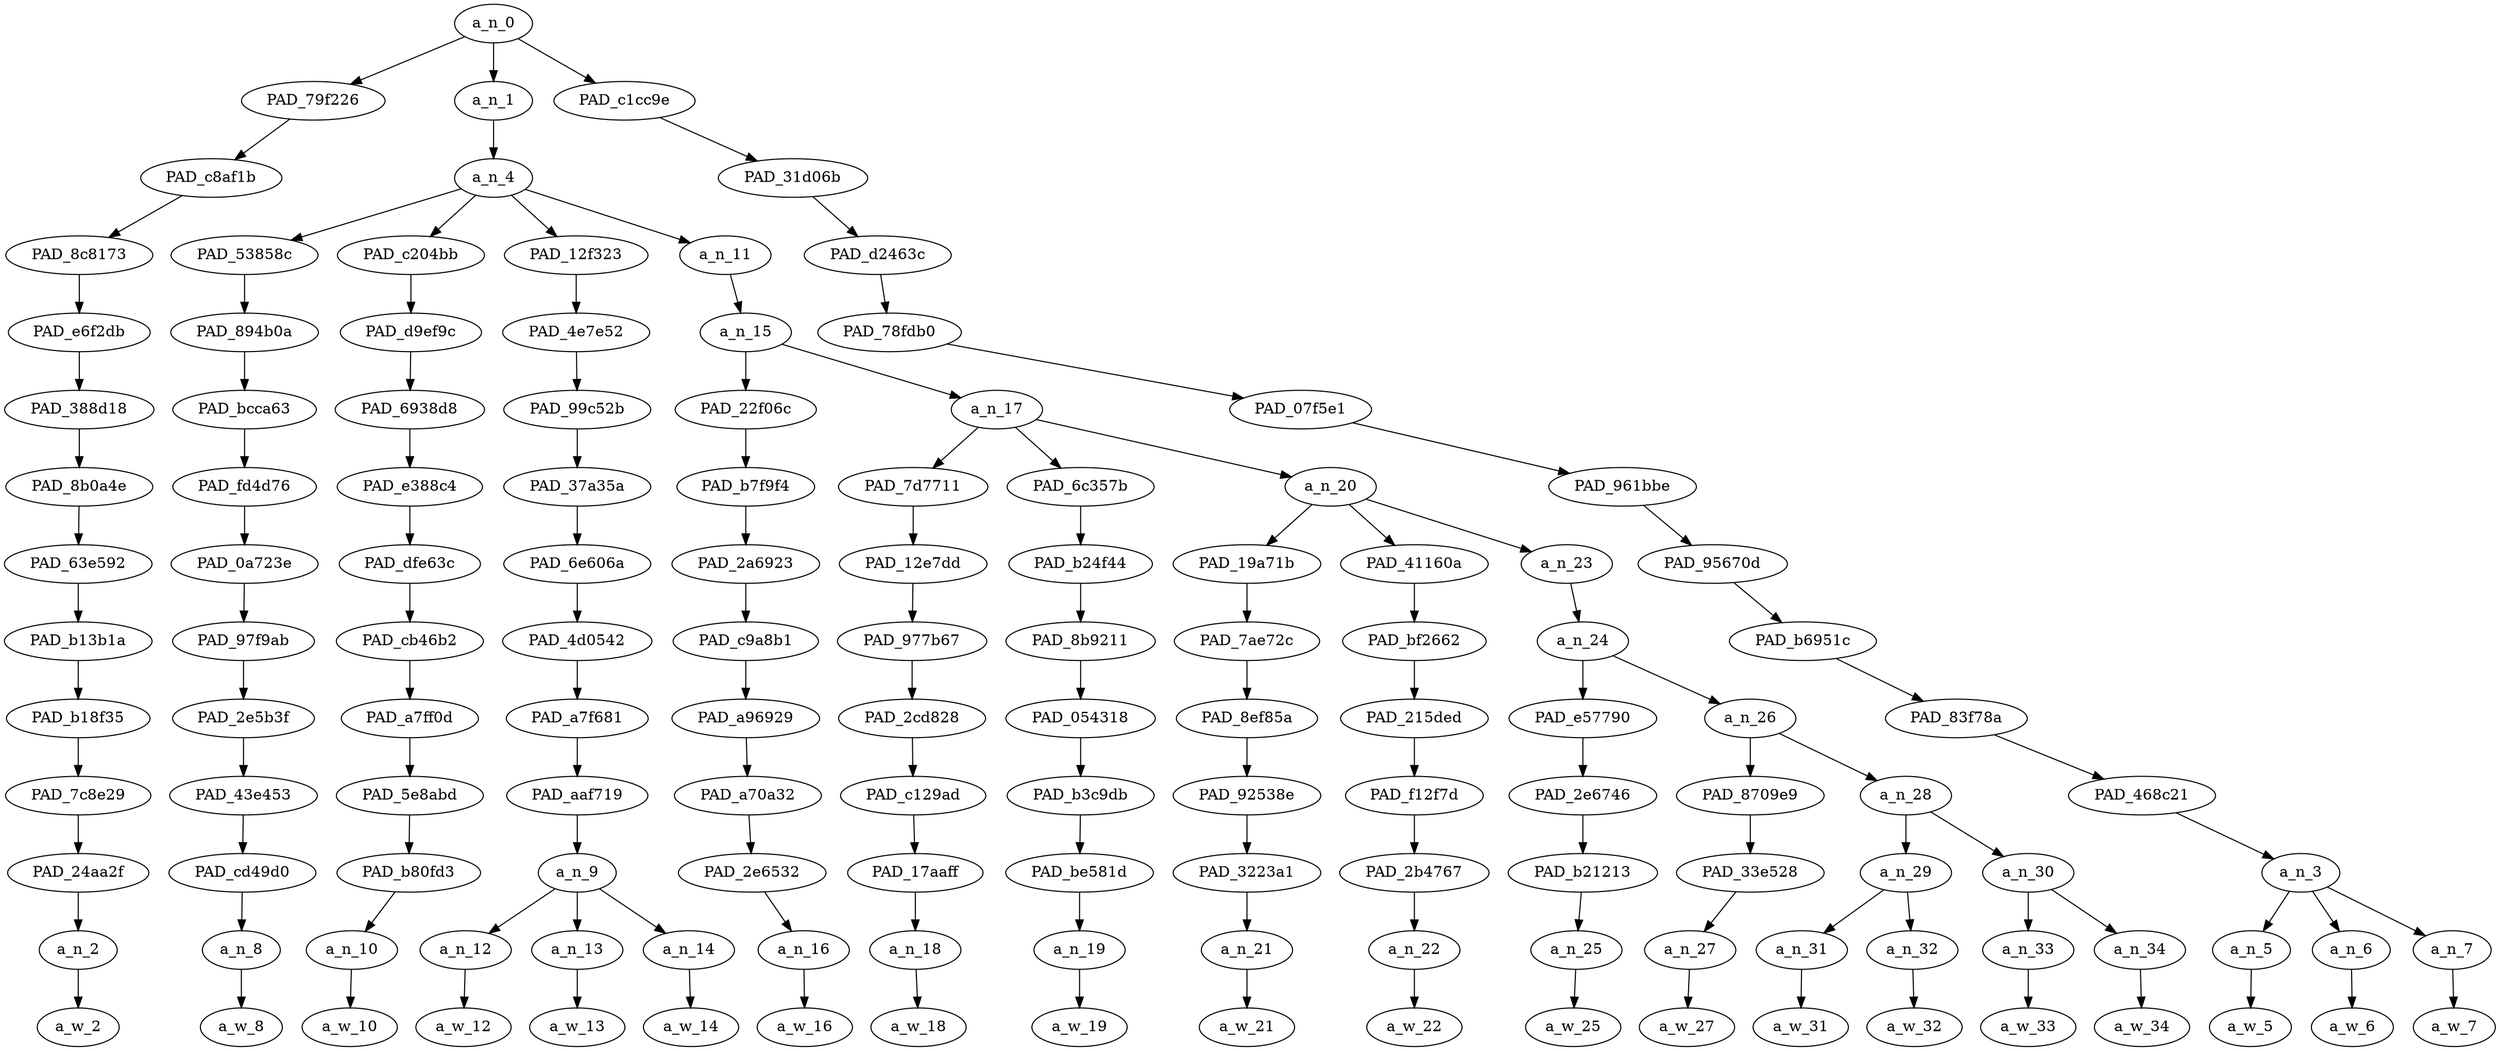 strict digraph "" {
	a_n_0	[div_dir=1,
		index=0,
		level=13,
		pos="12.352430555555555,13!",
		text_span="[0, 1, 2, 3, 4, 5, 6, 7, 8, 9, 10, 11, 12, 13, 14, 15, 16, 17, 18, 19]",
		value=1.00000002];
	PAD_79f226	[div_dir=1,
		index=1,
		level=12,
		pos="16.0,12!",
		text_span="[16]",
		value=0.03611828];
	a_n_0 -> PAD_79f226;
	a_n_1	[div_dir=1,
		index=0,
		level=12,
		pos="3.0572916666666665,12!",
		text_span="[0, 1, 2, 3, 4, 5, 6, 7, 8, 9, 10, 11, 12, 13, 14, 15]",
		value=0.82348534];
	a_n_0 -> a_n_1;
	PAD_c1cc9e	[div_dir=1,
		index=2,
		level=12,
		pos="18.0,12!",
		text_span="[17, 18, 19]",
		value=0.13991508];
	a_n_0 -> PAD_c1cc9e;
	PAD_c8af1b	[div_dir=1,
		index=1,
		level=11,
		pos="16.0,11!",
		text_span="[16]",
		value=0.03611828];
	PAD_79f226 -> PAD_c8af1b;
	PAD_8c8173	[div_dir=1,
		index=4,
		level=10,
		pos="16.0,10!",
		text_span="[16]",
		value=0.03611828];
	PAD_c8af1b -> PAD_8c8173;
	PAD_e6f2db	[div_dir=1,
		index=4,
		level=9,
		pos="16.0,9!",
		text_span="[16]",
		value=0.03611828];
	PAD_8c8173 -> PAD_e6f2db;
	PAD_388d18	[div_dir=1,
		index=5,
		level=8,
		pos="16.0,8!",
		text_span="[16]",
		value=0.03611828];
	PAD_e6f2db -> PAD_388d18;
	PAD_8b0a4e	[div_dir=1,
		index=7,
		level=7,
		pos="16.0,7!",
		text_span="[16]",
		value=0.03611828];
	PAD_388d18 -> PAD_8b0a4e;
	PAD_63e592	[div_dir=1,
		index=9,
		level=6,
		pos="16.0,6!",
		text_span="[16]",
		value=0.03611828];
	PAD_8b0a4e -> PAD_63e592;
	PAD_b13b1a	[div_dir=1,
		index=9,
		level=5,
		pos="16.0,5!",
		text_span="[16]",
		value=0.03611828];
	PAD_63e592 -> PAD_b13b1a;
	PAD_b18f35	[div_dir=1,
		index=10,
		level=4,
		pos="16.0,4!",
		text_span="[16]",
		value=0.03611828];
	PAD_b13b1a -> PAD_b18f35;
	PAD_7c8e29	[div_dir=1,
		index=11,
		level=3,
		pos="16.0,3!",
		text_span="[16]",
		value=0.03611828];
	PAD_b18f35 -> PAD_7c8e29;
	PAD_24aa2f	[div_dir=1,
		index=12,
		level=2,
		pos="16.0,2!",
		text_span="[16]",
		value=0.03611828];
	PAD_7c8e29 -> PAD_24aa2f;
	a_n_2	[div_dir=1,
		index=16,
		level=1,
		pos="16.0,1!",
		text_span="[16]",
		value=0.03611828];
	PAD_24aa2f -> a_n_2;
	a_w_2	[div_dir=0,
		index=16,
		level=0,
		pos="16,0!",
		text_span="[16]",
		value=we];
	a_n_2 -> a_w_2;
	a_n_4	[div_dir=1,
		index=0,
		level=11,
		pos="3.0572916666666665,11!",
		text_span="[0, 1, 2, 3, 4, 5, 6, 7, 8, 9, 10, 11, 12, 13, 14, 15]",
		value=0.82309779];
	a_n_1 -> a_n_4;
	PAD_53858c	[div_dir=1,
		index=0,
		level=10,
		pos="0.0,10!",
		text_span="[0]",
		value=0.10897322];
	a_n_4 -> PAD_53858c;
	PAD_c204bb	[div_dir=1,
		index=2,
		level=10,
		pos="4.0,10!",
		text_span="[4]",
		value=0.04998642];
	a_n_4 -> PAD_c204bb;
	PAD_12f323	[div_dir=-1,
		index=1,
		level=10,
		pos="2.0,10!",
		text_span="[1, 2, 3]",
		value=0.34338209];
	a_n_4 -> PAD_12f323;
	a_n_11	[div_dir=1,
		index=3,
		level=10,
		pos="6.229166666666666,10!",
		text_span="[5, 6, 7, 8, 9, 10, 11, 12, 13, 14, 15]",
		value=0.32036851];
	a_n_4 -> a_n_11;
	PAD_894b0a	[div_dir=1,
		index=0,
		level=9,
		pos="0.0,9!",
		text_span="[0]",
		value=0.10897322];
	PAD_53858c -> PAD_894b0a;
	PAD_bcca63	[div_dir=1,
		index=0,
		level=8,
		pos="0.0,8!",
		text_span="[0]",
		value=0.10897322];
	PAD_894b0a -> PAD_bcca63;
	PAD_fd4d76	[div_dir=1,
		index=0,
		level=7,
		pos="0.0,7!",
		text_span="[0]",
		value=0.10897322];
	PAD_bcca63 -> PAD_fd4d76;
	PAD_0a723e	[div_dir=1,
		index=0,
		level=6,
		pos="0.0,6!",
		text_span="[0]",
		value=0.10897322];
	PAD_fd4d76 -> PAD_0a723e;
	PAD_97f9ab	[div_dir=1,
		index=0,
		level=5,
		pos="0.0,5!",
		text_span="[0]",
		value=0.10897322];
	PAD_0a723e -> PAD_97f9ab;
	PAD_2e5b3f	[div_dir=1,
		index=0,
		level=4,
		pos="0.0,4!",
		text_span="[0]",
		value=0.10897322];
	PAD_97f9ab -> PAD_2e5b3f;
	PAD_43e453	[div_dir=1,
		index=0,
		level=3,
		pos="0.0,3!",
		text_span="[0]",
		value=0.10897322];
	PAD_2e5b3f -> PAD_43e453;
	PAD_cd49d0	[div_dir=1,
		index=0,
		level=2,
		pos="0.0,2!",
		text_span="[0]",
		value=0.10897322];
	PAD_43e453 -> PAD_cd49d0;
	a_n_8	[div_dir=1,
		index=0,
		level=1,
		pos="0.0,1!",
		text_span="[0]",
		value=0.10897322];
	PAD_cd49d0 -> a_n_8;
	a_w_8	[div_dir=0,
		index=0,
		level=0,
		pos="0,0!",
		text_span="[0]",
		value=kick];
	a_n_8 -> a_w_8;
	PAD_d9ef9c	[div_dir=1,
		index=2,
		level=9,
		pos="4.0,9!",
		text_span="[4]",
		value=0.04998642];
	PAD_c204bb -> PAD_d9ef9c;
	PAD_6938d8	[div_dir=1,
		index=2,
		level=8,
		pos="4.0,8!",
		text_span="[4]",
		value=0.04998642];
	PAD_d9ef9c -> PAD_6938d8;
	PAD_e388c4	[div_dir=1,
		index=2,
		level=7,
		pos="4.0,7!",
		text_span="[4]",
		value=0.04998642];
	PAD_6938d8 -> PAD_e388c4;
	PAD_dfe63c	[div_dir=1,
		index=2,
		level=6,
		pos="4.0,6!",
		text_span="[4]",
		value=0.04998642];
	PAD_e388c4 -> PAD_dfe63c;
	PAD_cb46b2	[div_dir=1,
		index=2,
		level=5,
		pos="4.0,5!",
		text_span="[4]",
		value=0.04998642];
	PAD_dfe63c -> PAD_cb46b2;
	PAD_a7ff0d	[div_dir=1,
		index=2,
		level=4,
		pos="4.0,4!",
		text_span="[4]",
		value=0.04998642];
	PAD_cb46b2 -> PAD_a7ff0d;
	PAD_5e8abd	[div_dir=1,
		index=2,
		level=3,
		pos="4.0,3!",
		text_span="[4]",
		value=0.04998642];
	PAD_a7ff0d -> PAD_5e8abd;
	PAD_b80fd3	[div_dir=1,
		index=2,
		level=2,
		pos="4.0,2!",
		text_span="[4]",
		value=0.04998642];
	PAD_5e8abd -> PAD_b80fd3;
	a_n_10	[div_dir=1,
		index=4,
		level=1,
		pos="4.0,1!",
		text_span="[4]",
		value=0.04998642];
	PAD_b80fd3 -> a_n_10;
	a_w_10	[div_dir=0,
		index=4,
		level=0,
		pos="4,0!",
		text_span="[4]",
		value=out];
	a_n_10 -> a_w_10;
	PAD_4e7e52	[div_dir=-1,
		index=1,
		level=9,
		pos="2.0,9!",
		text_span="[1, 2, 3]",
		value=0.34338209];
	PAD_12f323 -> PAD_4e7e52;
	PAD_99c52b	[div_dir=-1,
		index=1,
		level=8,
		pos="2.0,8!",
		text_span="[1, 2, 3]",
		value=0.34338209];
	PAD_4e7e52 -> PAD_99c52b;
	PAD_37a35a	[div_dir=-1,
		index=1,
		level=7,
		pos="2.0,7!",
		text_span="[1, 2, 3]",
		value=0.34338209];
	PAD_99c52b -> PAD_37a35a;
	PAD_6e606a	[div_dir=-1,
		index=1,
		level=6,
		pos="2.0,6!",
		text_span="[1, 2, 3]",
		value=0.34338209];
	PAD_37a35a -> PAD_6e606a;
	PAD_4d0542	[div_dir=-1,
		index=1,
		level=5,
		pos="2.0,5!",
		text_span="[1, 2, 3]",
		value=0.34338209];
	PAD_6e606a -> PAD_4d0542;
	PAD_a7f681	[div_dir=-1,
		index=1,
		level=4,
		pos="2.0,4!",
		text_span="[1, 2, 3]",
		value=0.34338209];
	PAD_4d0542 -> PAD_a7f681;
	PAD_aaf719	[div_dir=-1,
		index=1,
		level=3,
		pos="2.0,3!",
		text_span="[1, 2, 3]",
		value=0.34338209];
	PAD_a7f681 -> PAD_aaf719;
	a_n_9	[div_dir=-1,
		index=1,
		level=2,
		pos="2.0,2!",
		text_span="[1, 2, 3]",
		value=0.34338209];
	PAD_aaf719 -> a_n_9;
	a_n_12	[div_dir=1,
		index=1,
		level=1,
		pos="1.0,1!",
		text_span="[1]",
		value=0.07926660];
	a_n_9 -> a_n_12;
	a_n_13	[div_dir=-1,
		index=2,
		level=1,
		pos="2.0,1!",
		text_span="[2]",
		value=0.10896546];
	a_n_9 -> a_n_13;
	a_n_14	[div_dir=-1,
		index=3,
		level=1,
		pos="3.0,1!",
		text_span="[3]",
		value=0.15500977];
	a_n_9 -> a_n_14;
	a_w_12	[div_dir=0,
		index=1,
		level=0,
		pos="1,0!",
		text_span="[1]",
		value=all];
	a_n_12 -> a_w_12;
	a_w_13	[div_dir=0,
		index=2,
		level=0,
		pos="2,0!",
		text_span="[2]",
		value=illegal];
	a_n_13 -> a_w_13;
	a_w_14	[div_dir=0,
		index=3,
		level=0,
		pos="3,0!",
		text_span="[3]",
		value=immigrants];
	a_n_14 -> a_w_14;
	a_n_15	[div_dir=1,
		index=3,
		level=9,
		pos="6.229166666666666,9!",
		text_span="[5, 6, 7, 8, 9, 10, 11, 12, 13, 14, 15]",
		value=0.32013208];
	a_n_11 -> a_n_15;
	PAD_22f06c	[div_dir=1,
		index=3,
		level=8,
		pos="5.0,8!",
		text_span="[5]",
		value=0.02972314];
	a_n_15 -> PAD_22f06c;
	a_n_17	[div_dir=1,
		index=4,
		level=8,
		pos="7.458333333333333,8!",
		text_span="[6, 7, 8, 9, 10, 11, 12, 13, 14, 15]",
		value=0.29017250];
	a_n_15 -> a_n_17;
	PAD_b7f9f4	[div_dir=1,
		index=3,
		level=7,
		pos="5.0,7!",
		text_span="[5]",
		value=0.02972314];
	PAD_22f06c -> PAD_b7f9f4;
	PAD_2a6923	[div_dir=1,
		index=3,
		level=6,
		pos="5.0,6!",
		text_span="[5]",
		value=0.02972314];
	PAD_b7f9f4 -> PAD_2a6923;
	PAD_c9a8b1	[div_dir=1,
		index=3,
		level=5,
		pos="5.0,5!",
		text_span="[5]",
		value=0.02972314];
	PAD_2a6923 -> PAD_c9a8b1;
	PAD_a96929	[div_dir=1,
		index=3,
		level=4,
		pos="5.0,4!",
		text_span="[5]",
		value=0.02972314];
	PAD_c9a8b1 -> PAD_a96929;
	PAD_a70a32	[div_dir=1,
		index=3,
		level=3,
		pos="5.0,3!",
		text_span="[5]",
		value=0.02972314];
	PAD_a96929 -> PAD_a70a32;
	PAD_2e6532	[div_dir=1,
		index=3,
		level=2,
		pos="5.0,2!",
		text_span="[5]",
		value=0.02972314];
	PAD_a70a32 -> PAD_2e6532;
	a_n_16	[div_dir=1,
		index=5,
		level=1,
		pos="5.0,1!",
		text_span="[5]",
		value=0.02972314];
	PAD_2e6532 -> a_n_16;
	a_w_16	[div_dir=0,
		index=5,
		level=0,
		pos="5,0!",
		text_span="[5]",
		value=they];
	a_n_16 -> a_w_16;
	PAD_7d7711	[div_dir=1,
		index=4,
		level=7,
		pos="6.0,7!",
		text_span="[6]",
		value=0.02256069];
	a_n_17 -> PAD_7d7711;
	PAD_6c357b	[div_dir=1,
		index=5,
		level=7,
		pos="7.0,7!",
		text_span="[7]",
		value=0.02169925];
	a_n_17 -> PAD_6c357b;
	a_n_20	[div_dir=1,
		index=6,
		level=7,
		pos="9.375,7!",
		text_span="[8, 9, 10, 11, 12, 13, 14, 15]",
		value=0.24568664];
	a_n_17 -> a_n_20;
	PAD_12e7dd	[div_dir=1,
		index=4,
		level=6,
		pos="6.0,6!",
		text_span="[6]",
		value=0.02256069];
	PAD_7d7711 -> PAD_12e7dd;
	PAD_977b67	[div_dir=1,
		index=4,
		level=5,
		pos="6.0,5!",
		text_span="[6]",
		value=0.02256069];
	PAD_12e7dd -> PAD_977b67;
	PAD_2cd828	[div_dir=1,
		index=4,
		level=4,
		pos="6.0,4!",
		text_span="[6]",
		value=0.02256069];
	PAD_977b67 -> PAD_2cd828;
	PAD_c129ad	[div_dir=1,
		index=4,
		level=3,
		pos="6.0,3!",
		text_span="[6]",
		value=0.02256069];
	PAD_2cd828 -> PAD_c129ad;
	PAD_17aaff	[div_dir=1,
		index=4,
		level=2,
		pos="6.0,2!",
		text_span="[6]",
		value=0.02256069];
	PAD_c129ad -> PAD_17aaff;
	a_n_18	[div_dir=1,
		index=6,
		level=1,
		pos="6.0,1!",
		text_span="[6]",
		value=0.02256069];
	PAD_17aaff -> a_n_18;
	a_w_18	[div_dir=0,
		index=6,
		level=0,
		pos="6,0!",
		text_span="[6]",
		value=do];
	a_n_18 -> a_w_18;
	PAD_b24f44	[div_dir=1,
		index=5,
		level=6,
		pos="7.0,6!",
		text_span="[7]",
		value=0.02169925];
	PAD_6c357b -> PAD_b24f44;
	PAD_8b9211	[div_dir=1,
		index=5,
		level=5,
		pos="7.0,5!",
		text_span="[7]",
		value=0.02169925];
	PAD_b24f44 -> PAD_8b9211;
	PAD_054318	[div_dir=1,
		index=5,
		level=4,
		pos="7.0,4!",
		text_span="[7]",
		value=0.02169925];
	PAD_8b9211 -> PAD_054318;
	PAD_b3c9db	[div_dir=1,
		index=5,
		level=3,
		pos="7.0,3!",
		text_span="[7]",
		value=0.02169925];
	PAD_054318 -> PAD_b3c9db;
	PAD_be581d	[div_dir=1,
		index=5,
		level=2,
		pos="7.0,2!",
		text_span="[7]",
		value=0.02169925];
	PAD_b3c9db -> PAD_be581d;
	a_n_19	[div_dir=1,
		index=7,
		level=1,
		pos="7.0,1!",
		text_span="[7]",
		value=0.02169925];
	PAD_be581d -> a_n_19;
	a_w_19	[div_dir=0,
		index=7,
		level=0,
		pos="7,0!",
		text_span="[7]",
		value=not];
	a_n_19 -> a_w_19;
	PAD_19a71b	[div_dir=1,
		index=6,
		level=6,
		pos="8.0,6!",
		text_span="[8]",
		value=0.03785868];
	a_n_20 -> PAD_19a71b;
	PAD_41160a	[div_dir=1,
		index=7,
		level=6,
		pos="9.0,6!",
		text_span="[9]",
		value=0.03032585];
	a_n_20 -> PAD_41160a;
	a_n_23	[div_dir=1,
		index=8,
		level=6,
		pos="11.125,6!",
		text_span="[10, 11, 12, 13, 14, 15]",
		value=0.17729063];
	a_n_20 -> a_n_23;
	PAD_7ae72c	[div_dir=1,
		index=6,
		level=5,
		pos="8.0,5!",
		text_span="[8]",
		value=0.03785868];
	PAD_19a71b -> PAD_7ae72c;
	PAD_8ef85a	[div_dir=1,
		index=6,
		level=4,
		pos="8.0,4!",
		text_span="[8]",
		value=0.03785868];
	PAD_7ae72c -> PAD_8ef85a;
	PAD_92538e	[div_dir=1,
		index=6,
		level=3,
		pos="8.0,3!",
		text_span="[8]",
		value=0.03785868];
	PAD_8ef85a -> PAD_92538e;
	PAD_3223a1	[div_dir=1,
		index=6,
		level=2,
		pos="8.0,2!",
		text_span="[8]",
		value=0.03785868];
	PAD_92538e -> PAD_3223a1;
	a_n_21	[div_dir=1,
		index=8,
		level=1,
		pos="8.0,1!",
		text_span="[8]",
		value=0.03785868];
	PAD_3223a1 -> a_n_21;
	a_w_21	[div_dir=0,
		index=8,
		level=0,
		pos="8,0!",
		text_span="[8]",
		value=belong];
	a_n_21 -> a_w_21;
	PAD_bf2662	[div_dir=1,
		index=7,
		level=5,
		pos="9.0,5!",
		text_span="[9]",
		value=0.03032585];
	PAD_41160a -> PAD_bf2662;
	PAD_215ded	[div_dir=1,
		index=7,
		level=4,
		pos="9.0,4!",
		text_span="[9]",
		value=0.03032585];
	PAD_bf2662 -> PAD_215ded;
	PAD_f12f7d	[div_dir=1,
		index=7,
		level=3,
		pos="9.0,3!",
		text_span="[9]",
		value=0.03032585];
	PAD_215ded -> PAD_f12f7d;
	PAD_2b4767	[div_dir=1,
		index=7,
		level=2,
		pos="9.0,2!",
		text_span="[9]",
		value=0.03032585];
	PAD_f12f7d -> PAD_2b4767;
	a_n_22	[div_dir=1,
		index=9,
		level=1,
		pos="9.0,1!",
		text_span="[9]",
		value=0.03032585];
	PAD_2b4767 -> a_n_22;
	a_w_22	[div_dir=0,
		index=9,
		level=0,
		pos="9,0!",
		text_span="[9]",
		value=here];
	a_n_22 -> a_w_22;
	a_n_24	[div_dir=1,
		index=8,
		level=5,
		pos="11.125,5!",
		text_span="[10, 11, 12, 13, 14, 15]",
		value=0.17718007];
	a_n_23 -> a_n_24;
	PAD_e57790	[div_dir=1,
		index=8,
		level=4,
		pos="10.0,4!",
		text_span="[10]",
		value=0.02441163];
	a_n_24 -> PAD_e57790;
	a_n_26	[div_dir=1,
		index=9,
		level=4,
		pos="12.25,4!",
		text_span="[11, 12, 13, 14, 15]",
		value=0.15265788];
	a_n_24 -> a_n_26;
	PAD_2e6746	[div_dir=1,
		index=8,
		level=3,
		pos="10.0,3!",
		text_span="[10]",
		value=0.02441163];
	PAD_e57790 -> PAD_2e6746;
	PAD_b21213	[div_dir=1,
		index=8,
		level=2,
		pos="10.0,2!",
		text_span="[10]",
		value=0.02441163];
	PAD_2e6746 -> PAD_b21213;
	a_n_25	[div_dir=1,
		index=10,
		level=1,
		pos="10.0,1!",
		text_span="[10]",
		value=0.02441163];
	PAD_b21213 -> a_n_25;
	a_w_25	[div_dir=0,
		index=10,
		level=0,
		pos="10,0!",
		text_span="[10]",
		value=they1];
	a_n_25 -> a_w_25;
	PAD_8709e9	[div_dir=1,
		index=9,
		level=3,
		pos="11.0,3!",
		text_span="[11]",
		value=0.02389611];
	a_n_26 -> PAD_8709e9;
	a_n_28	[div_dir=1,
		index=10,
		level=3,
		pos="13.5,3!",
		text_span="[12, 13, 14, 15]",
		value=0.12866875];
	a_n_26 -> a_n_28;
	PAD_33e528	[div_dir=1,
		index=9,
		level=2,
		pos="11.0,2!",
		text_span="[11]",
		value=0.02389611];
	PAD_8709e9 -> PAD_33e528;
	a_n_27	[div_dir=1,
		index=11,
		level=1,
		pos="11.0,1!",
		text_span="[11]",
		value=0.02389611];
	PAD_33e528 -> a_n_27;
	a_w_27	[div_dir=0,
		index=11,
		level=0,
		pos="11,0!",
		text_span="[11]",
		value=have];
	a_n_27 -> a_w_27;
	a_n_29	[div_dir=1,
		index=10,
		level=2,
		pos="12.5,2!",
		text_span="[12, 13]",
		value=0.06647825];
	a_n_28 -> a_n_29;
	a_n_30	[div_dir=1,
		index=11,
		level=2,
		pos="14.5,2!",
		text_span="[14, 15]",
		value=0.06211169];
	a_n_28 -> a_n_30;
	a_n_31	[div_dir=1,
		index=12,
		level=1,
		pos="12.0,1!",
		text_span="[12]",
		value=0.02509386];
	a_n_29 -> a_n_31;
	a_n_32	[div_dir=-1,
		index=13,
		level=1,
		pos="13.0,1!",
		text_span="[13]",
		value=0.04135051];
	a_n_29 -> a_n_32;
	a_w_31	[div_dir=0,
		index=12,
		level=0,
		pos="12,0!",
		text_span="[12]",
		value=no];
	a_n_31 -> a_w_31;
	a_w_32	[div_dir=0,
		index=13,
		level=0,
		pos="13,0!",
		text_span="[13]",
		value=business];
	a_n_32 -> a_w_32;
	a_n_33	[div_dir=-1,
		index=14,
		level=1,
		pos="14.0,1!",
		text_span="[14]",
		value=0.02872346];
	a_n_30 -> a_n_33;
	a_n_34	[div_dir=1,
		index=15,
		level=1,
		pos="15.0,1!",
		text_span="[15]",
		value=0.03330993];
	a_n_30 -> a_n_34;
	a_w_33	[div_dir=0,
		index=14,
		level=0,
		pos="14,0!",
		text_span="[14]",
		value=being];
	a_n_33 -> a_w_33;
	a_w_34	[div_dir=0,
		index=15,
		level=0,
		pos="15,0!",
		text_span="[15]",
		value=here1];
	a_n_34 -> a_w_34;
	PAD_31d06b	[div_dir=1,
		index=2,
		level=11,
		pos="18.0,11!",
		text_span="[17, 18, 19]",
		value=0.13991508];
	PAD_c1cc9e -> PAD_31d06b;
	PAD_d2463c	[div_dir=1,
		index=5,
		level=10,
		pos="18.0,10!",
		text_span="[17, 18, 19]",
		value=0.13991508];
	PAD_31d06b -> PAD_d2463c;
	PAD_78fdb0	[div_dir=1,
		index=5,
		level=9,
		pos="18.0,9!",
		text_span="[17, 18, 19]",
		value=0.13991508];
	PAD_d2463c -> PAD_78fdb0;
	PAD_07f5e1	[div_dir=1,
		index=6,
		level=8,
		pos="18.0,8!",
		text_span="[17, 18, 19]",
		value=0.13991508];
	PAD_78fdb0 -> PAD_07f5e1;
	PAD_961bbe	[div_dir=1,
		index=8,
		level=7,
		pos="18.0,7!",
		text_span="[17, 18, 19]",
		value=0.13991508];
	PAD_07f5e1 -> PAD_961bbe;
	PAD_95670d	[div_dir=1,
		index=10,
		level=6,
		pos="18.0,6!",
		text_span="[17, 18, 19]",
		value=0.13991508];
	PAD_961bbe -> PAD_95670d;
	PAD_b6951c	[div_dir=1,
		index=10,
		level=5,
		pos="18.0,5!",
		text_span="[17, 18, 19]",
		value=0.13991508];
	PAD_95670d -> PAD_b6951c;
	PAD_83f78a	[div_dir=1,
		index=11,
		level=4,
		pos="18.0,4!",
		text_span="[17, 18, 19]",
		value=0.13991508];
	PAD_b6951c -> PAD_83f78a;
	PAD_468c21	[div_dir=1,
		index=12,
		level=3,
		pos="18.0,3!",
		text_span="[17, 18, 19]",
		value=0.13991508];
	PAD_83f78a -> PAD_468c21;
	a_n_3	[div_dir=1,
		index=13,
		level=2,
		pos="18.0,2!",
		text_span="[17, 18, 19]",
		value=0.13991508];
	PAD_468c21 -> a_n_3;
	a_n_5	[div_dir=1,
		index=17,
		level=1,
		pos="17.0,1!",
		text_span="[17]",
		value=0.06369475];
	a_n_3 -> a_n_5;
	a_n_6	[div_dir=-1,
		index=18,
		level=1,
		pos="18.0,1!",
		text_span="[18]",
		value=0.03593602];
	a_n_3 -> a_n_6;
	a_n_7	[div_dir=1,
		index=19,
		level=1,
		pos="19.0,1!",
		text_span="[19]",
		value=0.04006934];
	a_n_3 -> a_n_7;
	a_w_5	[div_dir=0,
		index=17,
		level=0,
		pos="17,0!",
		text_span="[17]",
		value=owe];
	a_n_5 -> a_w_5;
	a_w_6	[div_dir=0,
		index=18,
		level=0,
		pos="18,0!",
		text_span="[18]",
		value=them];
	a_n_6 -> a_w_6;
	a_w_7	[div_dir=0,
		index=19,
		level=0,
		pos="19,0!",
		text_span="[19]",
		value=nothing];
	a_n_7 -> a_w_7;
}
